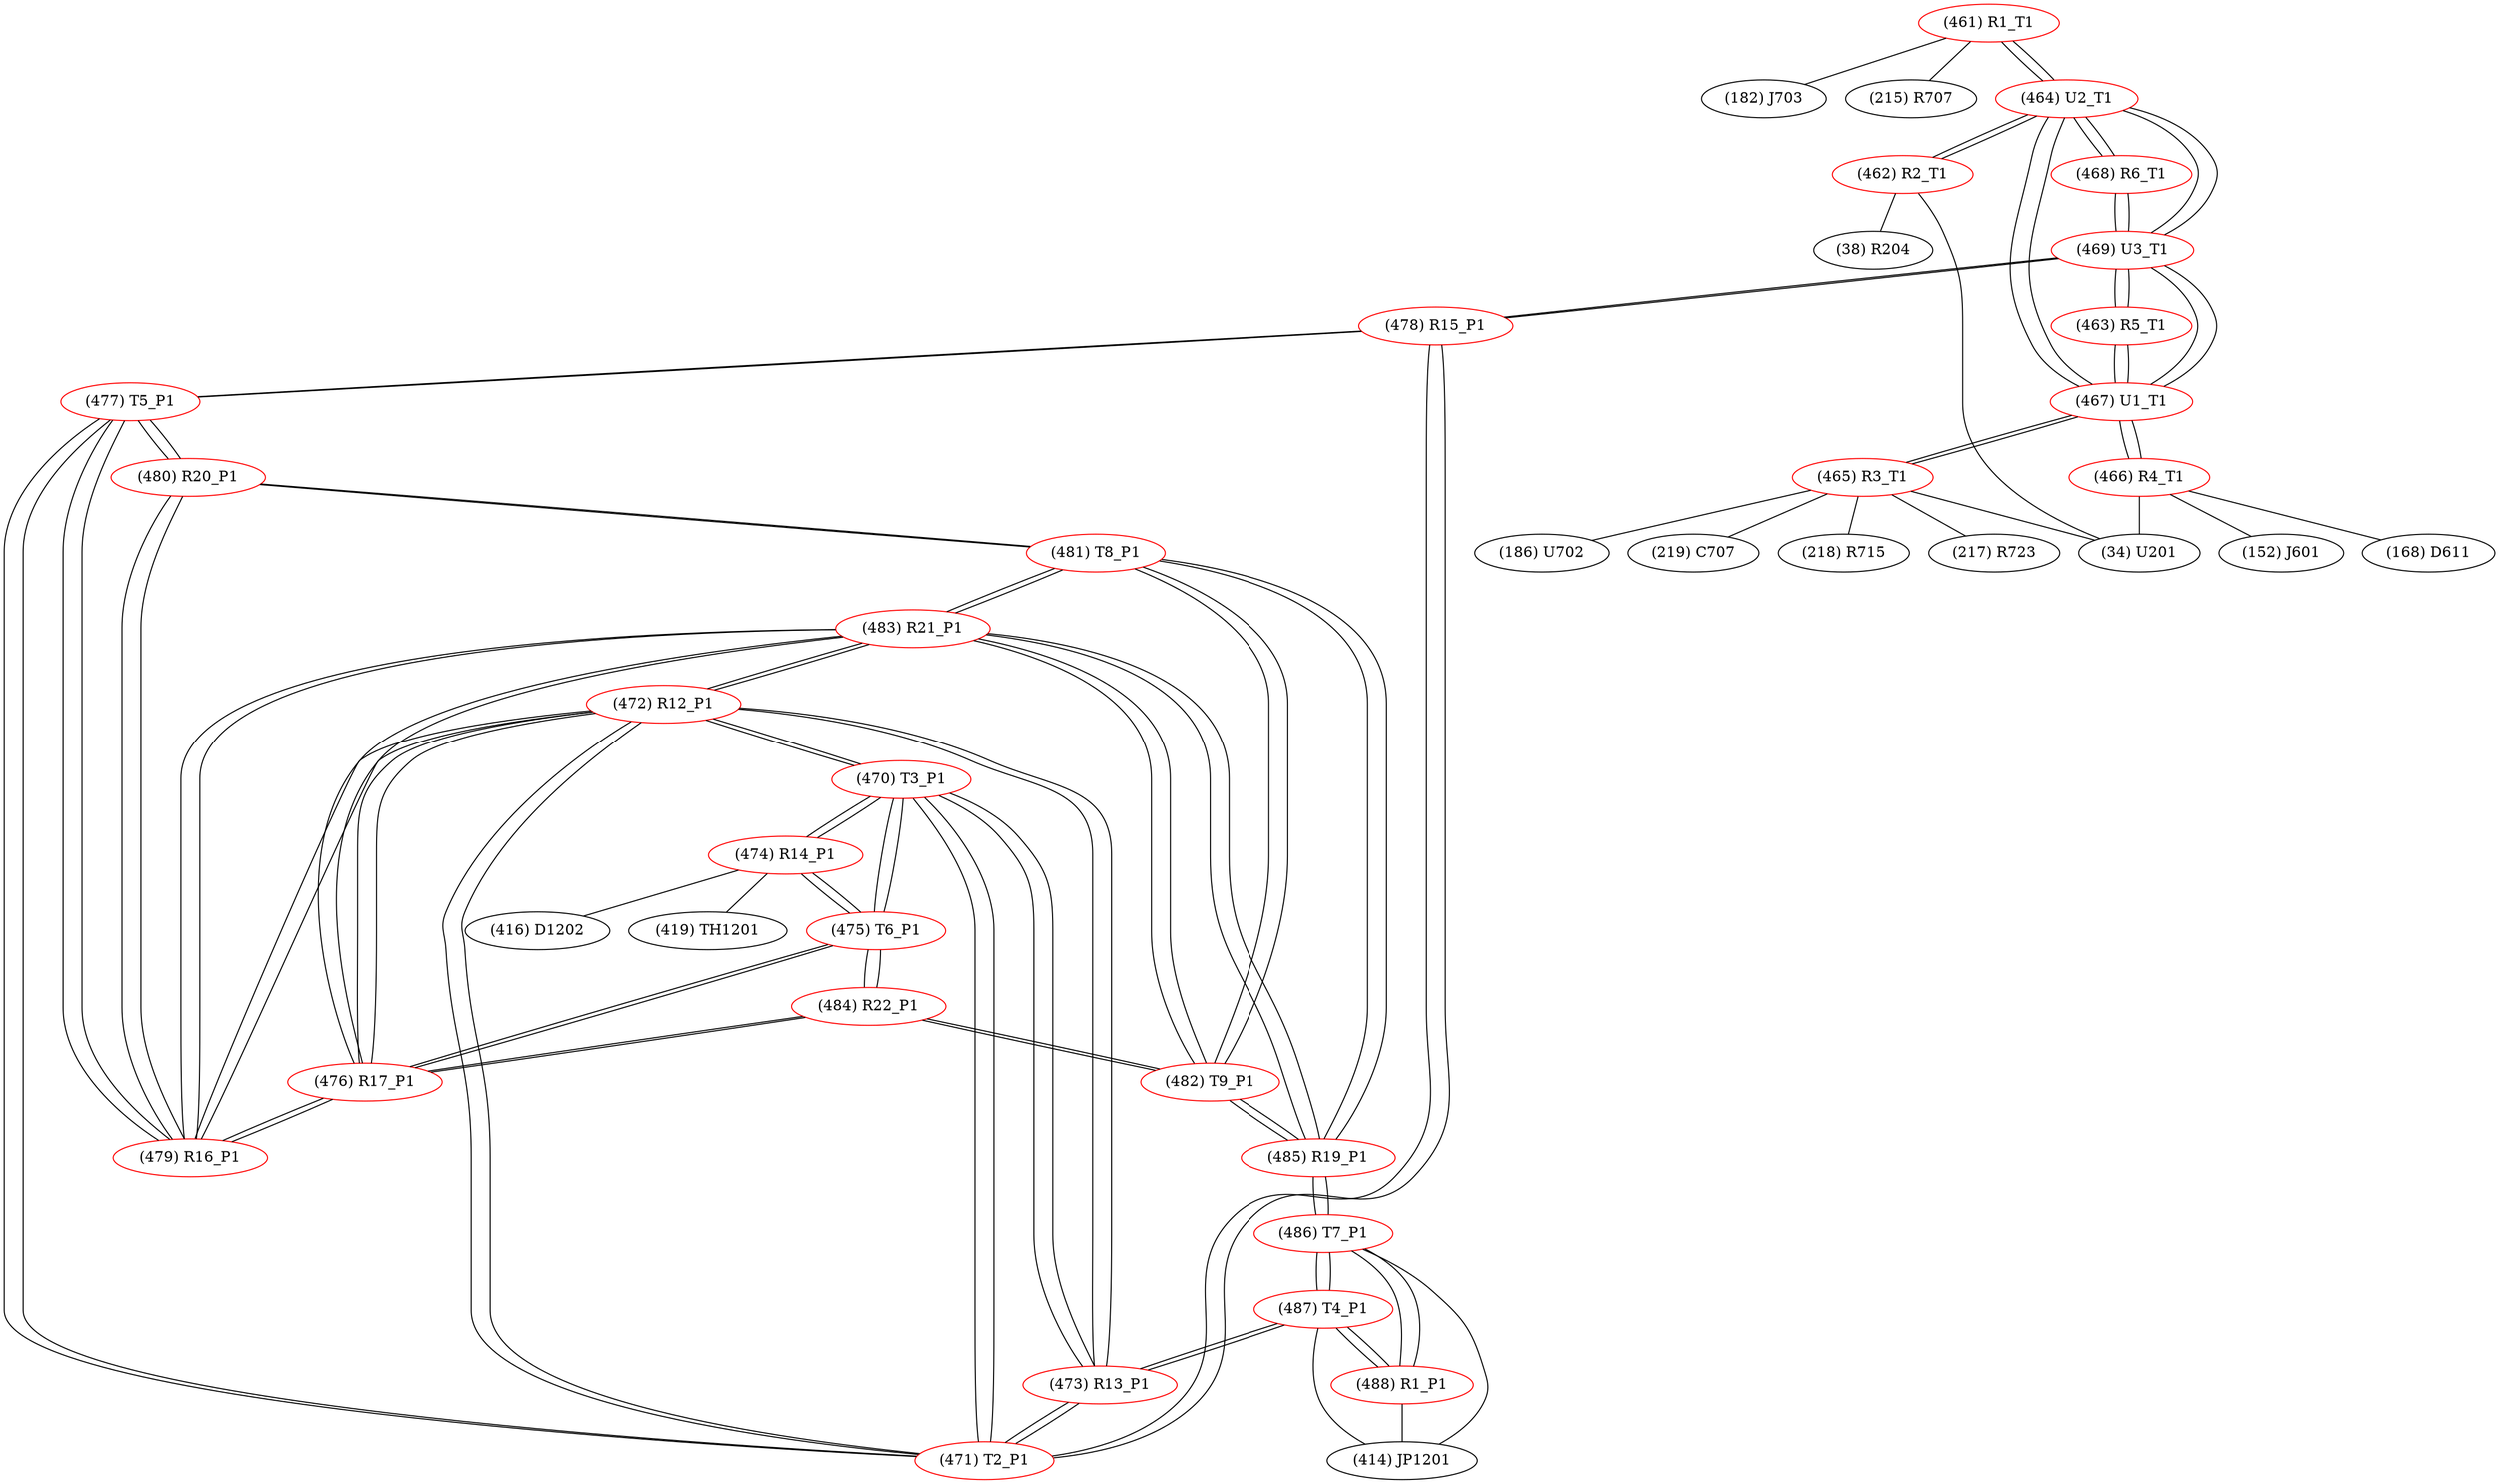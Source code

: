 graph {
	461 [label="(461) R1_T1" color=red]
	182 [label="(182) J703"]
	215 [label="(215) R707"]
	464 [label="(464) U2_T1"]
	462 [label="(462) R2_T1" color=red]
	38 [label="(38) R204"]
	34 [label="(34) U201"]
	464 [label="(464) U2_T1"]
	463 [label="(463) R5_T1" color=red]
	469 [label="(469) U3_T1"]
	467 [label="(467) U1_T1"]
	464 [label="(464) U2_T1" color=red]
	469 [label="(469) U3_T1"]
	467 [label="(467) U1_T1"]
	462 [label="(462) R2_T1"]
	461 [label="(461) R1_T1"]
	468 [label="(468) R6_T1"]
	465 [label="(465) R3_T1" color=red]
	186 [label="(186) U702"]
	219 [label="(219) C707"]
	218 [label="(218) R715"]
	217 [label="(217) R723"]
	34 [label="(34) U201"]
	467 [label="(467) U1_T1"]
	466 [label="(466) R4_T1" color=red]
	34 [label="(34) U201"]
	168 [label="(168) D611"]
	152 [label="(152) J601"]
	467 [label="(467) U1_T1"]
	467 [label="(467) U1_T1" color=red]
	466 [label="(466) R4_T1"]
	464 [label="(464) U2_T1"]
	469 [label="(469) U3_T1"]
	463 [label="(463) R5_T1"]
	465 [label="(465) R3_T1"]
	468 [label="(468) R6_T1" color=red]
	469 [label="(469) U3_T1"]
	464 [label="(464) U2_T1"]
	469 [label="(469) U3_T1" color=red]
	468 [label="(468) R6_T1"]
	463 [label="(463) R5_T1"]
	464 [label="(464) U2_T1"]
	467 [label="(467) U1_T1"]
	478 [label="(478) R15_P1"]
	470 [label="(470) T3_P1" color=red]
	474 [label="(474) R14_P1"]
	475 [label="(475) T6_P1"]
	473 [label="(473) R13_P1"]
	472 [label="(472) R12_P1"]
	471 [label="(471) T2_P1"]
	471 [label="(471) T2_P1" color=red]
	473 [label="(473) R13_P1"]
	470 [label="(470) T3_P1"]
	472 [label="(472) R12_P1"]
	477 [label="(477) T5_P1"]
	478 [label="(478) R15_P1"]
	472 [label="(472) R12_P1" color=red]
	483 [label="(483) R21_P1"]
	479 [label="(479) R16_P1"]
	476 [label="(476) R17_P1"]
	473 [label="(473) R13_P1"]
	470 [label="(470) T3_P1"]
	471 [label="(471) T2_P1"]
	473 [label="(473) R13_P1" color=red]
	487 [label="(487) T4_P1"]
	470 [label="(470) T3_P1"]
	472 [label="(472) R12_P1"]
	471 [label="(471) T2_P1"]
	474 [label="(474) R14_P1" color=red]
	419 [label="(419) TH1201"]
	416 [label="(416) D1202"]
	470 [label="(470) T3_P1"]
	475 [label="(475) T6_P1"]
	475 [label="(475) T6_P1" color=red]
	474 [label="(474) R14_P1"]
	470 [label="(470) T3_P1"]
	484 [label="(484) R22_P1"]
	476 [label="(476) R17_P1"]
	476 [label="(476) R17_P1" color=red]
	483 [label="(483) R21_P1"]
	479 [label="(479) R16_P1"]
	472 [label="(472) R12_P1"]
	484 [label="(484) R22_P1"]
	475 [label="(475) T6_P1"]
	477 [label="(477) T5_P1" color=red]
	471 [label="(471) T2_P1"]
	478 [label="(478) R15_P1"]
	479 [label="(479) R16_P1"]
	480 [label="(480) R20_P1"]
	478 [label="(478) R15_P1" color=red]
	469 [label="(469) U3_T1"]
	471 [label="(471) T2_P1"]
	477 [label="(477) T5_P1"]
	479 [label="(479) R16_P1" color=red]
	483 [label="(483) R21_P1"]
	472 [label="(472) R12_P1"]
	476 [label="(476) R17_P1"]
	477 [label="(477) T5_P1"]
	480 [label="(480) R20_P1"]
	480 [label="(480) R20_P1" color=red]
	481 [label="(481) T8_P1"]
	479 [label="(479) R16_P1"]
	477 [label="(477) T5_P1"]
	481 [label="(481) T8_P1" color=red]
	482 [label="(482) T9_P1"]
	483 [label="(483) R21_P1"]
	485 [label="(485) R19_P1"]
	480 [label="(480) R20_P1"]
	482 [label="(482) T9_P1" color=red]
	484 [label="(484) R22_P1"]
	483 [label="(483) R21_P1"]
	481 [label="(481) T8_P1"]
	485 [label="(485) R19_P1"]
	483 [label="(483) R21_P1" color=red]
	479 [label="(479) R16_P1"]
	472 [label="(472) R12_P1"]
	476 [label="(476) R17_P1"]
	482 [label="(482) T9_P1"]
	481 [label="(481) T8_P1"]
	485 [label="(485) R19_P1"]
	484 [label="(484) R22_P1" color=red]
	482 [label="(482) T9_P1"]
	475 [label="(475) T6_P1"]
	476 [label="(476) R17_P1"]
	485 [label="(485) R19_P1" color=red]
	482 [label="(482) T9_P1"]
	483 [label="(483) R21_P1"]
	481 [label="(481) T8_P1"]
	486 [label="(486) T7_P1"]
	486 [label="(486) T7_P1" color=red]
	488 [label="(488) R1_P1"]
	487 [label="(487) T4_P1"]
	414 [label="(414) JP1201"]
	485 [label="(485) R19_P1"]
	487 [label="(487) T4_P1" color=red]
	473 [label="(473) R13_P1"]
	488 [label="(488) R1_P1"]
	486 [label="(486) T7_P1"]
	414 [label="(414) JP1201"]
	488 [label="(488) R1_P1" color=red]
	487 [label="(487) T4_P1"]
	486 [label="(486) T7_P1"]
	414 [label="(414) JP1201"]
	461 -- 182
	461 -- 215
	461 -- 464
	462 -- 38
	462 -- 34
	462 -- 464
	463 -- 469
	463 -- 467
	464 -- 469
	464 -- 467
	464 -- 462
	464 -- 461
	464 -- 468
	465 -- 186
	465 -- 219
	465 -- 218
	465 -- 217
	465 -- 34
	465 -- 467
	466 -- 34
	466 -- 168
	466 -- 152
	466 -- 467
	467 -- 466
	467 -- 464
	467 -- 469
	467 -- 463
	467 -- 465
	468 -- 469
	468 -- 464
	469 -- 468
	469 -- 463
	469 -- 464
	469 -- 467
	469 -- 478
	470 -- 474
	470 -- 475
	470 -- 473
	470 -- 472
	470 -- 471
	471 -- 473
	471 -- 470
	471 -- 472
	471 -- 477
	471 -- 478
	472 -- 483
	472 -- 479
	472 -- 476
	472 -- 473
	472 -- 470
	472 -- 471
	473 -- 487
	473 -- 470
	473 -- 472
	473 -- 471
	474 -- 419
	474 -- 416
	474 -- 470
	474 -- 475
	475 -- 474
	475 -- 470
	475 -- 484
	475 -- 476
	476 -- 483
	476 -- 479
	476 -- 472
	476 -- 484
	476 -- 475
	477 -- 471
	477 -- 478
	477 -- 479
	477 -- 480
	478 -- 469
	478 -- 471
	478 -- 477
	479 -- 483
	479 -- 472
	479 -- 476
	479 -- 477
	479 -- 480
	480 -- 481
	480 -- 479
	480 -- 477
	481 -- 482
	481 -- 483
	481 -- 485
	481 -- 480
	482 -- 484
	482 -- 483
	482 -- 481
	482 -- 485
	483 -- 479
	483 -- 472
	483 -- 476
	483 -- 482
	483 -- 481
	483 -- 485
	484 -- 482
	484 -- 475
	484 -- 476
	485 -- 482
	485 -- 483
	485 -- 481
	485 -- 486
	486 -- 488
	486 -- 487
	486 -- 414
	486 -- 485
	487 -- 473
	487 -- 488
	487 -- 486
	487 -- 414
	488 -- 487
	488 -- 486
	488 -- 414
}